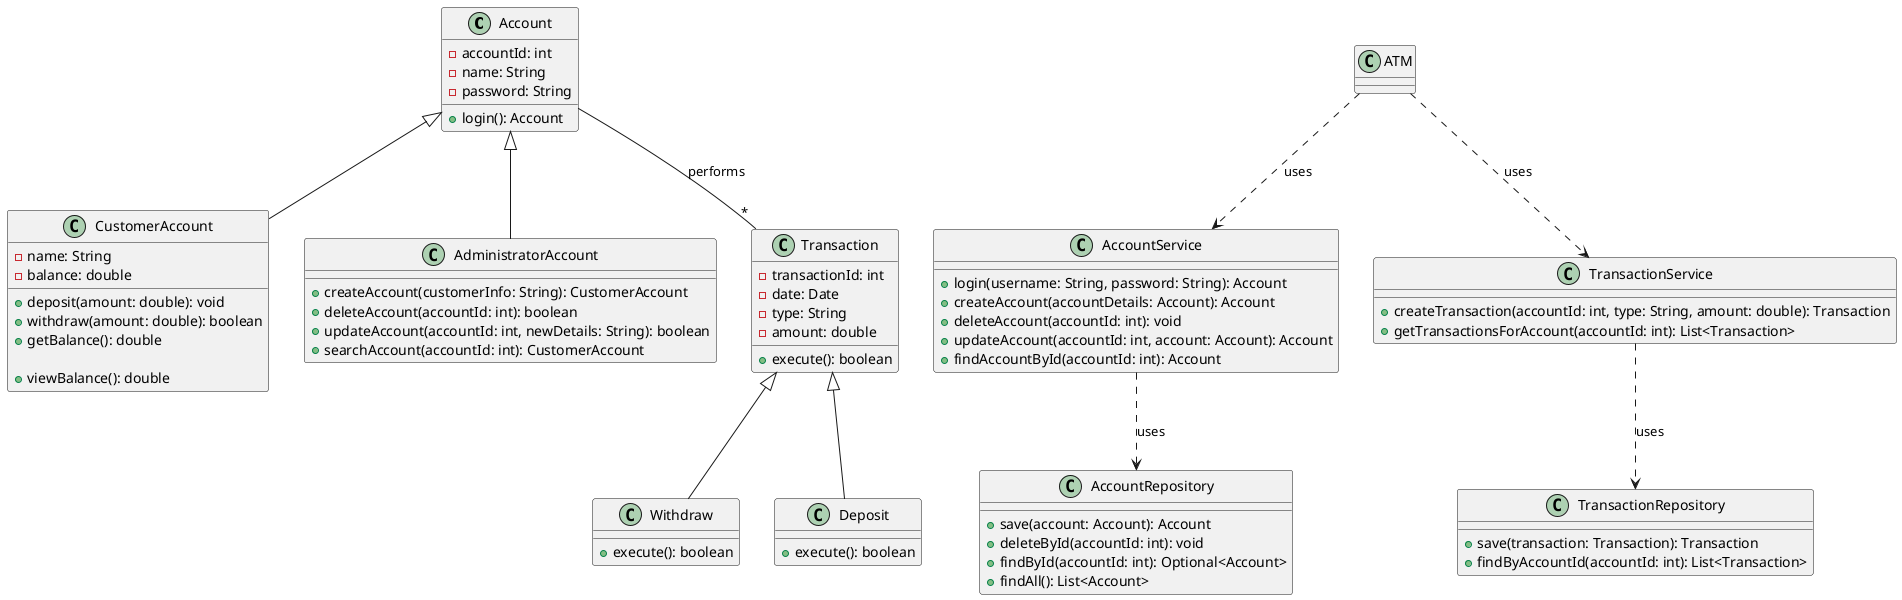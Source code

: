 @startuml Customer Account
class Account {
    -accountId: int
    -name: String
    -password: String
    +login(): Account
}

class CustomerAccount extends Account {
    -name: String
    -balance: double

    +deposit(amount: double): void
    +withdraw(amount: double): boolean
    +getBalance(): double

    +viewBalance(): double
}

class AdministratorAccount extends Account {
    +createAccount(customerInfo: String): CustomerAccount
    +deleteAccount(accountId: int): boolean
    +updateAccount(accountId: int, newDetails: String): boolean
    +searchAccount(accountId: int): CustomerAccount
}

class Transaction {
    -transactionId: int
    -date: Date
    -type: String
    -amount: double
    +execute(): boolean
}

class Withdraw extends Transaction {
    +execute(): boolean
}

class Deposit extends Transaction {
    +execute(): boolean
}

Account -- "*" Transaction : performs

class AccountService {
    +login(username: String, password: String): Account
    +createAccount(accountDetails: Account): Account
    +deleteAccount(accountId: int): void
    +updateAccount(accountId: int, account: Account): Account
    +findAccountById(accountId: int): Account
}

class TransactionService {
    +createTransaction(accountId: int, type: String, amount: double): Transaction
    +getTransactionsForAccount(accountId: int): List<Transaction>
}

class AccountRepository {
    +save(account: Account): Account
    +deleteById(accountId: int): void
    +findById(accountId: int): Optional<Account>
    +findAll(): List<Account>
}

class TransactionRepository {
    +save(transaction: Transaction): Transaction
    +findByAccountId(accountId: int): List<Transaction>
}

AccountService ..> AccountRepository : uses
TransactionService ..> TransactionRepository : uses

class ATM {
}

ATM ..> AccountService: uses
ATM ..> TransactionService: uses
@enduml
